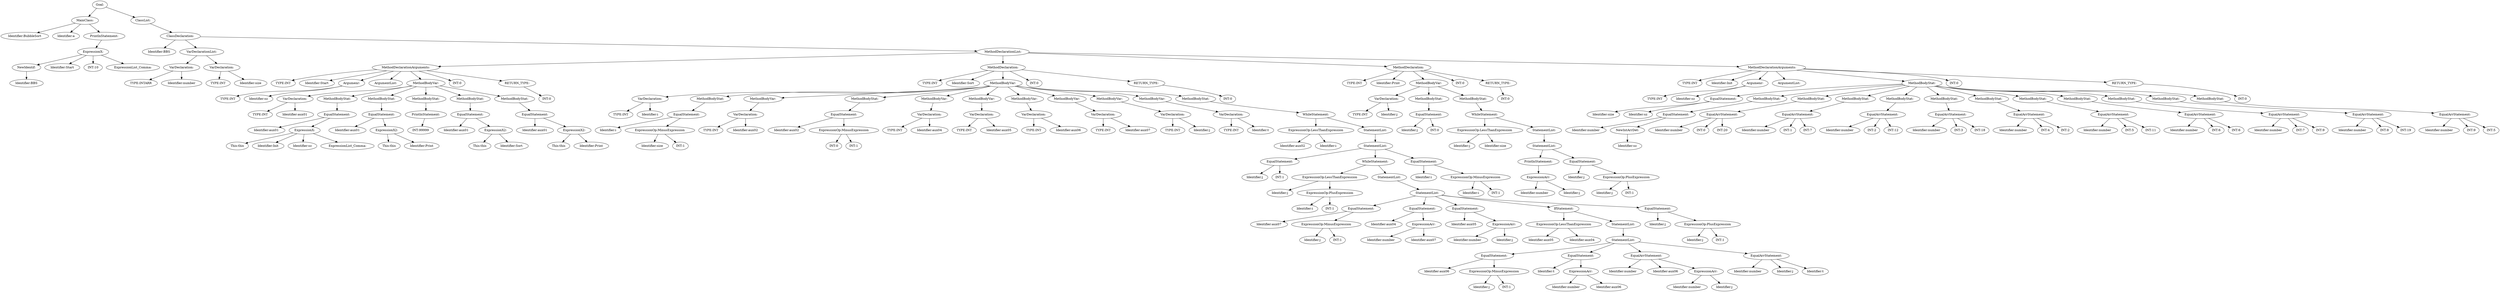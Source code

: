 digraph {
n0 [label="Goal:"];
n1 [label="MainClass:"];
n2 [label="Identifier:BubbleSort"];
n1 -> n2
n3 [label="Identifier:a"];
n1 -> n3
n4 [label="PrintlnStatement:"];
n5 [label="ExpressionX:"];
n6 [label="NewIdentif:"];
n7 [label="Identifier:BBS"];
n6 -> n7
n5 -> n6
n8 [label="Identifier:Start"];
n5 -> n8
n9 [label="INT:10"];
n5 -> n9
n10 [label="ExpressionList_Comma:"];
n5 -> n10
n4 -> n5
n1 -> n4
n0 -> n1
n11 [label="ClassList:"];
n12 [label="ClassDeclaration:"];
n13 [label="Identifier:BBS"];
n12 -> n13
n14 [label="VarDeclarationList:"];
n15 [label="VarDeclaration:"];
n16 [label="TYPE:INTARR"];
n15 -> n16
n17 [label="Identifier:number"];
n15 -> n17
n14 -> n15
n18 [label="VarDeclaration:"];
n19 [label="TYPE:INT"];
n18 -> n19
n20 [label="Identifier:size"];
n18 -> n20
n14 -> n18
n12 -> n14
n21 [label="MethodDeclarationList:"];
n22 [label="MethodDeclarationArguments:"];
n23 [label="TYPE:INT"];
n22 -> n23
n24 [label="Identifier:Start"];
n22 -> n24
n25 [label="Argumenr:"];
n26 [label="TYPE:INT"];
n25 -> n26
n27 [label="Identifier:sz"];
n25 -> n27
n22 -> n25
n28 [label="ArgumentList:"];
n22 -> n28
n29 [label="MethodBodyVar:"];
n30 [label="VarDeclaration:"];
n31 [label="TYPE:INT"];
n30 -> n31
n32 [label="Identifier:aux01"];
n30 -> n32
n29 -> n30
n33 [label="MethodBodyStat:"];
n34 [label="EqualStatement:"];
n35 [label="Identifier:aux01"];
n34 -> n35
n36 [label="ExpressionX:"];
n37 [label="This:this"];
n36 -> n37
n38 [label="Identifier:Init"];
n36 -> n38
n39 [label="Identifier:sz"];
n36 -> n39
n40 [label="ExpressionList_Comma:"];
n36 -> n40
n34 -> n36
n33 -> n34
n29 -> n33
n41 [label="MethodBodyStat:"];
n42 [label="EqualStatement:"];
n43 [label="Identifier:aux01"];
n42 -> n43
n44 [label="ExpressionX2:"];
n45 [label="This:this"];
n44 -> n45
n46 [label="Identifier:Print"];
n44 -> n46
n42 -> n44
n41 -> n42
n29 -> n41
n47 [label="MethodBodyStat:"];
n48 [label="PrintlnStatement:"];
n49 [label="INT:99999"];
n48 -> n49
n47 -> n48
n29 -> n47
n50 [label="MethodBodyStat:"];
n51 [label="EqualStatement:"];
n52 [label="Identifier:aux01"];
n51 -> n52
n53 [label="ExpressionX2:"];
n54 [label="This:this"];
n53 -> n54
n55 [label="Identifier:Sort"];
n53 -> n55
n51 -> n53
n50 -> n51
n29 -> n50
n56 [label="MethodBodyStat:"];
n57 [label="EqualStatement:"];
n58 [label="Identifier:aux01"];
n57 -> n58
n59 [label="ExpressionX2:"];
n60 [label="This:this"];
n59 -> n60
n61 [label="Identifier:Print"];
n59 -> n61
n57 -> n59
n56 -> n57
n29 -> n56
n22 -> n29
n62 [label="INT:0"];
n22 -> n62
n63 [label="RETURN_TYPE:"];
n64 [label="INT:0"];
n63 -> n64
n22 -> n63
n21 -> n22
n65 [label="MethodDeclaration:"];
n66 [label="TYPE:INT"];
n65 -> n66
n67 [label="Identifier:Sort"];
n65 -> n67
n68 [label="MethodBodyVar:"];
n69 [label="VarDeclaration:"];
n70 [label="TYPE:INT"];
n69 -> n70
n71 [label="Identifier:i"];
n69 -> n71
n68 -> n69
n72 [label="MethodBodyStat:"];
n73 [label="EqualStatement:"];
n74 [label="Identifier:i"];
n73 -> n74
n75 [label="ExpressionOp:MinusExpression"];
n76 [label="Identifier:size"];
n75 -> n76
n77 [label="INT:1"];
n75 -> n77
n73 -> n75
n72 -> n73
n68 -> n72
n78 [label="MethodBodyVar:"];
n79 [label="VarDeclaration:"];
n80 [label="TYPE:INT"];
n79 -> n80
n81 [label="Identifier:aux02"];
n79 -> n81
n78 -> n79
n68 -> n78
n82 [label="MethodBodyStat:"];
n83 [label="EqualStatement:"];
n84 [label="Identifier:aux02"];
n83 -> n84
n85 [label="ExpressionOp:MinusExpression"];
n86 [label="INT:0"];
n85 -> n86
n87 [label="INT:1"];
n85 -> n87
n83 -> n85
n82 -> n83
n68 -> n82
n88 [label="MethodBodyVar:"];
n89 [label="VarDeclaration:"];
n90 [label="TYPE:INT"];
n89 -> n90
n91 [label="Identifier:aux04"];
n89 -> n91
n88 -> n89
n68 -> n88
n92 [label="MethodBodyVar:"];
n93 [label="VarDeclaration:"];
n94 [label="TYPE:INT"];
n93 -> n94
n95 [label="Identifier:aux05"];
n93 -> n95
n92 -> n93
n68 -> n92
n96 [label="MethodBodyVar:"];
n97 [label="VarDeclaration:"];
n98 [label="TYPE:INT"];
n97 -> n98
n99 [label="Identifier:aux06"];
n97 -> n99
n96 -> n97
n68 -> n96
n100 [label="MethodBodyVar:"];
n101 [label="VarDeclaration:"];
n102 [label="TYPE:INT"];
n101 -> n102
n103 [label="Identifier:aux07"];
n101 -> n103
n100 -> n101
n68 -> n100
n104 [label="MethodBodyVar:"];
n105 [label="VarDeclaration:"];
n106 [label="TYPE:INT"];
n105 -> n106
n107 [label="Identifier:j"];
n105 -> n107
n104 -> n105
n68 -> n104
n108 [label="MethodBodyVar:"];
n109 [label="VarDeclaration:"];
n110 [label="TYPE:INT"];
n109 -> n110
n111 [label="Identifier:t"];
n109 -> n111
n108 -> n109
n68 -> n108
n112 [label="MethodBodyStat:"];
n113 [label="WhileStatement:"];
n114 [label="ExpressionOp:LessThanExpression"];
n115 [label="Identifier:aux02"];
n114 -> n115
n116 [label="Identifier:i"];
n114 -> n116
n113 -> n114
n117 [label="StatementList:"];
n118 [label="StatementList:"];
n119 [label="EqualStatement:"];
n120 [label="Identifier:j"];
n119 -> n120
n121 [label="INT:1"];
n119 -> n121
n118 -> n119
n122 [label="WhileStatement:"];
n123 [label="ExpressionOp:LessThanExpression"];
n124 [label="Identifier:j"];
n123 -> n124
n125 [label="ExpressionOp:PlusExpression"];
n126 [label="Identifier:i"];
n125 -> n126
n127 [label="INT:1"];
n125 -> n127
n123 -> n125
n122 -> n123
n128 [label="StatementList:"];
n129 [label="StatementList:"];
n130 [label="EqualStatement:"];
n131 [label="Identifier:aux07"];
n130 -> n131
n132 [label="ExpressionOp:MinusExpression"];
n133 [label="Identifier:j"];
n132 -> n133
n134 [label="INT:1"];
n132 -> n134
n130 -> n132
n129 -> n130
n135 [label="EqualStatement:"];
n136 [label="Identifier:aux04"];
n135 -> n136
n137 [label="ExpressionArr:"];
n138 [label="Identifier:number"];
n137 -> n138
n139 [label="Identifier:aux07"];
n137 -> n139
n135 -> n137
n129 -> n135
n140 [label="EqualStatement:"];
n141 [label="Identifier:aux05"];
n140 -> n141
n142 [label="ExpressionArr:"];
n143 [label="Identifier:number"];
n142 -> n143
n144 [label="Identifier:j"];
n142 -> n144
n140 -> n142
n129 -> n140
n145 [label="IfStatement:"];
n146 [label="ExpressionOp:LessThanExpression"];
n147 [label="Identifier:aux05"];
n146 -> n147
n148 [label="Identifier:aux04"];
n146 -> n148
n145 -> n146
n149 [label="StatementList:"];
n150 [label="StatementList:"];
n151 [label="EqualStatement:"];
n152 [label="Identifier:aux06"];
n151 -> n152
n153 [label="ExpressionOp:MinusExpression"];
n154 [label="Identifier:j"];
n153 -> n154
n155 [label="INT:1"];
n153 -> n155
n151 -> n153
n150 -> n151
n156 [label="EqualStatement:"];
n157 [label="Identifier:t"];
n156 -> n157
n158 [label="ExpressionArr:"];
n159 [label="Identifier:number"];
n158 -> n159
n160 [label="Identifier:aux06"];
n158 -> n160
n156 -> n158
n150 -> n156
n161 [label="EqualArrStatement:"];
n162 [label="Identifier:number"];
n161 -> n162
n163 [label="Identifier:aux06"];
n161 -> n163
n164 [label="ExpressionArr:"];
n165 [label="Identifier:number"];
n164 -> n165
n166 [label="Identifier:j"];
n164 -> n166
n161 -> n164
n150 -> n161
n167 [label="EqualArrStatement:"];
n168 [label="Identifier:number"];
n167 -> n168
n169 [label="Identifier:j"];
n167 -> n169
n170 [label="Identifier:t"];
n167 -> n170
n150 -> n167
n149 -> n150
n145 -> n149
n129 -> n145
n171 [label="EqualStatement:"];
n172 [label="Identifier:j"];
n171 -> n172
n173 [label="ExpressionOp:PlusExpression"];
n174 [label="Identifier:j"];
n173 -> n174
n175 [label="INT:1"];
n173 -> n175
n171 -> n173
n129 -> n171
n128 -> n129
n122 -> n128
n118 -> n122
n176 [label="EqualStatement:"];
n177 [label="Identifier:i"];
n176 -> n177
n178 [label="ExpressionOp:MinusExpression"];
n179 [label="Identifier:i"];
n178 -> n179
n180 [label="INT:1"];
n178 -> n180
n176 -> n178
n118 -> n176
n117 -> n118
n113 -> n117
n112 -> n113
n68 -> n112
n65 -> n68
n181 [label="INT:0"];
n65 -> n181
n182 [label="RETURN_TYPE:"];
n183 [label="INT:0"];
n182 -> n183
n65 -> n182
n21 -> n65
n184 [label="MethodDeclaration:"];
n185 [label="TYPE:INT"];
n184 -> n185
n186 [label="Identifier:Print"];
n184 -> n186
n187 [label="MethodBodyVar:"];
n188 [label="VarDeclaration:"];
n189 [label="TYPE:INT"];
n188 -> n189
n190 [label="Identifier:j"];
n188 -> n190
n187 -> n188
n191 [label="MethodBodyStat:"];
n192 [label="EqualStatement:"];
n193 [label="Identifier:j"];
n192 -> n193
n194 [label="INT:0"];
n192 -> n194
n191 -> n192
n187 -> n191
n195 [label="MethodBodyStat:"];
n196 [label="WhileStatement:"];
n197 [label="ExpressionOp:LessThanExpression"];
n198 [label="Identifier:j"];
n197 -> n198
n199 [label="Identifier:size"];
n197 -> n199
n196 -> n197
n200 [label="StatementList:"];
n201 [label="StatementList:"];
n202 [label="PrintlnStatement:"];
n203 [label="ExpressionArr:"];
n204 [label="Identifier:number"];
n203 -> n204
n205 [label="Identifier:j"];
n203 -> n205
n202 -> n203
n201 -> n202
n206 [label="EqualStatement:"];
n207 [label="Identifier:j"];
n206 -> n207
n208 [label="ExpressionOp:PlusExpression"];
n209 [label="Identifier:j"];
n208 -> n209
n210 [label="INT:1"];
n208 -> n210
n206 -> n208
n201 -> n206
n200 -> n201
n196 -> n200
n195 -> n196
n187 -> n195
n184 -> n187
n211 [label="INT:0"];
n184 -> n211
n212 [label="RETURN_TYPE:"];
n213 [label="INT:0"];
n212 -> n213
n184 -> n212
n21 -> n184
n214 [label="MethodDeclarationArguments:"];
n215 [label="TYPE:INT"];
n214 -> n215
n216 [label="Identifier:Init"];
n214 -> n216
n217 [label="Argumenr:"];
n218 [label="TYPE:INT"];
n217 -> n218
n219 [label="Identifier:sz"];
n217 -> n219
n214 -> n217
n220 [label="ArgumentList:"];
n214 -> n220
n221 [label="MethodBodyStat:"];
n222 [label="EqualStatement:"];
n223 [label="Identifier:size"];
n222 -> n223
n224 [label="Identifier:sz"];
n222 -> n224
n221 -> n222
n225 [label="MethodBodyStat:"];
n226 [label="EqualStatement:"];
n227 [label="Identifier:number"];
n226 -> n227
n228 [label="NewIntArrDet:"];
n229 [label="Identifier:sz"];
n228 -> n229
n226 -> n228
n225 -> n226
n221 -> n225
n230 [label="MethodBodyStat:"];
n231 [label="EqualArrStatement:"];
n232 [label="Identifier:number"];
n231 -> n232
n233 [label="INT:0"];
n231 -> n233
n234 [label="INT:20"];
n231 -> n234
n230 -> n231
n221 -> n230
n235 [label="MethodBodyStat:"];
n236 [label="EqualArrStatement:"];
n237 [label="Identifier:number"];
n236 -> n237
n238 [label="INT:1"];
n236 -> n238
n239 [label="INT:7"];
n236 -> n239
n235 -> n236
n221 -> n235
n240 [label="MethodBodyStat:"];
n241 [label="EqualArrStatement:"];
n242 [label="Identifier:number"];
n241 -> n242
n243 [label="INT:2"];
n241 -> n243
n244 [label="INT:12"];
n241 -> n244
n240 -> n241
n221 -> n240
n245 [label="MethodBodyStat:"];
n246 [label="EqualArrStatement:"];
n247 [label="Identifier:number"];
n246 -> n247
n248 [label="INT:3"];
n246 -> n248
n249 [label="INT:18"];
n246 -> n249
n245 -> n246
n221 -> n245
n250 [label="MethodBodyStat:"];
n251 [label="EqualArrStatement:"];
n252 [label="Identifier:number"];
n251 -> n252
n253 [label="INT:4"];
n251 -> n253
n254 [label="INT:2"];
n251 -> n254
n250 -> n251
n221 -> n250
n255 [label="MethodBodyStat:"];
n256 [label="EqualArrStatement:"];
n257 [label="Identifier:number"];
n256 -> n257
n258 [label="INT:5"];
n256 -> n258
n259 [label="INT:11"];
n256 -> n259
n255 -> n256
n221 -> n255
n260 [label="MethodBodyStat:"];
n261 [label="EqualArrStatement:"];
n262 [label="Identifier:number"];
n261 -> n262
n263 [label="INT:6"];
n261 -> n263
n264 [label="INT:6"];
n261 -> n264
n260 -> n261
n221 -> n260
n265 [label="MethodBodyStat:"];
n266 [label="EqualArrStatement:"];
n267 [label="Identifier:number"];
n266 -> n267
n268 [label="INT:7"];
n266 -> n268
n269 [label="INT:9"];
n266 -> n269
n265 -> n266
n221 -> n265
n270 [label="MethodBodyStat:"];
n271 [label="EqualArrStatement:"];
n272 [label="Identifier:number"];
n271 -> n272
n273 [label="INT:8"];
n271 -> n273
n274 [label="INT:19"];
n271 -> n274
n270 -> n271
n221 -> n270
n275 [label="MethodBodyStat:"];
n276 [label="EqualArrStatement:"];
n277 [label="Identifier:number"];
n276 -> n277
n278 [label="INT:9"];
n276 -> n278
n279 [label="INT:5"];
n276 -> n279
n275 -> n276
n221 -> n275
n214 -> n221
n280 [label="INT:0"];
n214 -> n280
n281 [label="RETURN_TYPE:"];
n282 [label="INT:0"];
n281 -> n282
n214 -> n281
n21 -> n214
n12 -> n21
n11 -> n12
n0 -> n11
}
